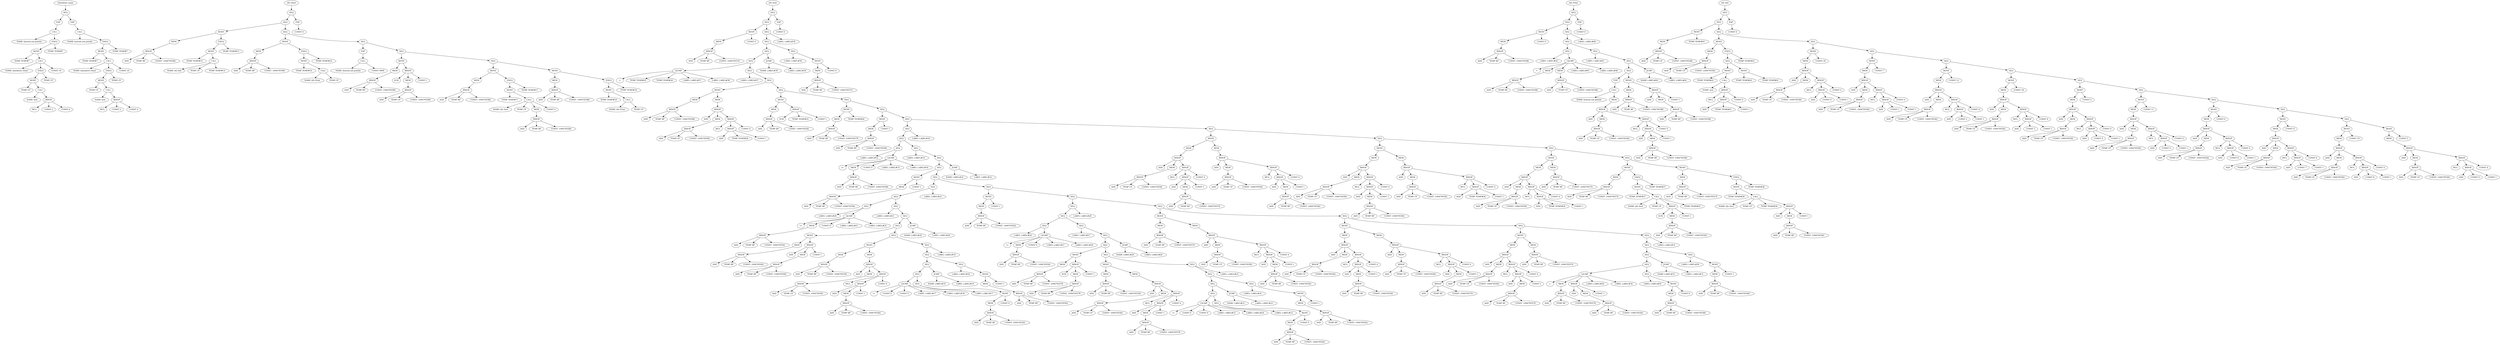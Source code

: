 digraph IRTree {
fragment1_0 -> fragment1_1
fragment1_1 -> fragment1_2
fragment1_2 -> fragment1_3
fragment1_3 -> fragment1_4
fragment1_3 -> fragment1_5
fragment1_5 -> fragment1_6
fragment1_6 -> fragment1_7
fragment1_6 -> fragment1_8
fragment1_8 -> fragment1_9
fragment1_8 -> fragment1_10
fragment1_10 -> fragment1_11
fragment1_11 -> fragment1_12
fragment1_11 -> fragment1_13
fragment1_13 -> fragment1_14
fragment1_13 -> fragment1_15
fragment1_15 -> fragment1_16
fragment1_15 -> fragment1_17
fragment1_15 -> fragment1_18
fragment1_10 -> fragment1_19
fragment1_8 -> fragment1_20
fragment1_5 -> fragment1_21
fragment1_1 -> fragment1_22
fragment1_22 -> fragment1_23
fragment1_23 -> fragment1_24
fragment1_23 -> fragment1_25
fragment1_25 -> fragment1_26
fragment1_26 -> fragment1_27
fragment1_26 -> fragment1_28
fragment1_28 -> fragment1_29
fragment1_28 -> fragment1_30
fragment1_30 -> fragment1_31
fragment1_31 -> fragment1_32
fragment1_31 -> fragment1_33
fragment1_33 -> fragment1_34
fragment1_33 -> fragment1_35
fragment1_35 -> fragment1_36
fragment1_35 -> fragment1_37
fragment1_35 -> fragment1_38
fragment1_30 -> fragment1_39
fragment1_28 -> fragment1_40
fragment1_25 -> fragment1_41
fragment1_0[ label = "QuickSort::main" ]
fragment1_1[ label = "SEQ" ]
fragment1_2[ label = "EXP" ]
fragment1_3[ label = "CALL" ]
fragment1_4[ label = "NAME System.out.println" ]
fragment1_5[ label = "ESEQ" ]
fragment1_6[ label = "MOVE" ]
fragment1_7[ label = "TEMP TEMP#7" ]
fragment1_8[ label = "CALL" ]
fragment1_9[ label = "NAME QuickSort::Start" ]
fragment1_10[ label = "ESEQ" ]
fragment1_11[ label = "MOVE" ]
fragment1_12[ label = "TEMP CP" ]
fragment1_13[ label = "CALL" ]
fragment1_14[ label = "NAME new" ]
fragment1_15[ label = "BINOP" ]
fragment1_16[ label = "MUL" ]
fragment1_17[ label = "CONST 2" ]
fragment1_18[ label = "CONST 4" ]
fragment1_19[ label = "TEMP CP" ]
fragment1_20[ label = "CONST 10" ]
fragment1_21[ label = "TEMP TEMP#7" ]
fragment1_22[ label = "EXP" ]
fragment1_23[ label = "CALL" ]
fragment1_24[ label = "NAME System.out.println" ]
fragment1_25[ label = "ESEQ" ]
fragment1_26[ label = "MOVE" ]
fragment1_27[ label = "TEMP TEMP#7" ]
fragment1_28[ label = "CALL" ]
fragment1_29[ label = "NAME QuickSort::Start" ]
fragment1_30[ label = "ESEQ" ]
fragment1_31[ label = "MOVE" ]
fragment1_32[ label = "TEMP CP" ]
fragment1_33[ label = "CALL" ]
fragment1_34[ label = "NAME new" ]
fragment1_35[ label = "BINOP" ]
fragment1_36[ label = "MUL" ]
fragment1_37[ label = "CONST 2" ]
fragment1_38[ label = "CONST 4" ]
fragment1_39[ label = "TEMP CP" ]
fragment1_40[ label = "CONST 10" ]
fragment1_41[ label = "TEMP TEMP#7" ]
fragment2_0 -> fragment2_1
fragment2_1 -> fragment2_2
fragment2_2 -> fragment2_3
fragment2_3 -> fragment2_4
fragment2_4 -> fragment2_5
fragment2_5 -> fragment2_6
fragment2_5 -> fragment2_7
fragment2_5 -> fragment2_8
fragment2_3 -> fragment2_9
fragment2_9 -> fragment2_10
fragment2_10 -> fragment2_11
fragment2_10 -> fragment2_12
fragment2_12 -> fragment2_13
fragment2_12 -> fragment2_14
fragment2_12 -> fragment2_15
fragment2_9 -> fragment2_16
fragment2_2 -> fragment2_17
fragment2_17 -> fragment2_18
fragment2_18 -> fragment2_19
fragment2_19 -> fragment2_20
fragment2_20 -> fragment2_21
fragment2_20 -> fragment2_22
fragment2_20 -> fragment2_23
fragment2_18 -> fragment2_24
fragment2_24 -> fragment2_25
fragment2_25 -> fragment2_26
fragment2_25 -> fragment2_27
fragment2_27 -> fragment2_28
fragment2_27 -> fragment2_29
fragment2_24 -> fragment2_30
fragment2_17 -> fragment2_31
fragment2_31 -> fragment2_32
fragment2_32 -> fragment2_33
fragment2_33 -> fragment2_34
fragment2_33 -> fragment2_35
fragment2_31 -> fragment2_36
fragment2_36 -> fragment2_37
fragment2_37 -> fragment2_38
fragment2_38 -> fragment2_39
fragment2_39 -> fragment2_40
fragment2_39 -> fragment2_41
fragment2_39 -> fragment2_42
fragment2_37 -> fragment2_43
fragment2_43 -> fragment2_44
fragment2_43 -> fragment2_45
fragment2_45 -> fragment2_46
fragment2_46 -> fragment2_47
fragment2_46 -> fragment2_48
fragment2_46 -> fragment2_49
fragment2_43 -> fragment2_50
fragment2_36 -> fragment2_51
fragment2_51 -> fragment2_52
fragment2_52 -> fragment2_53
fragment2_53 -> fragment2_54
fragment2_54 -> fragment2_55
fragment2_54 -> fragment2_56
fragment2_54 -> fragment2_57
fragment2_52 -> fragment2_58
fragment2_58 -> fragment2_59
fragment2_59 -> fragment2_60
fragment2_59 -> fragment2_61
fragment2_61 -> fragment2_62
fragment2_61 -> fragment2_63
fragment2_61 -> fragment2_64
fragment2_64 -> fragment2_65
fragment2_65 -> fragment2_66
fragment2_65 -> fragment2_67
fragment2_65 -> fragment2_68
fragment2_61 -> fragment2_69
fragment2_58 -> fragment2_70
fragment2_51 -> fragment2_71
fragment2_71 -> fragment2_72
fragment2_72 -> fragment2_73
fragment2_73 -> fragment2_74
fragment2_73 -> fragment2_75
fragment2_73 -> fragment2_76
fragment2_71 -> fragment2_77
fragment2_77 -> fragment2_78
fragment2_78 -> fragment2_79
fragment2_78 -> fragment2_80
fragment2_80 -> fragment2_81
fragment2_80 -> fragment2_82
fragment2_77 -> fragment2_83
fragment2_1 -> fragment2_84
fragment2_84 -> fragment2_85
fragment2_0[ label = "QS::Start" ]
fragment2_1[ label = "SEQ" ]
fragment2_2[ label = "SEQ" ]
fragment2_3[ label = "MOVE" ]
fragment2_4[ label = "MEM" ]
fragment2_5[ label = "BINOP" ]
fragment2_6[ label = "ADD" ]
fragment2_7[ label = "TEMP BP" ]
fragment2_8[ label = "CONST -1094795586" ]
fragment2_9[ label = "ESEQ" ]
fragment2_10[ label = "MOVE" ]
fragment2_11[ label = "TEMP TEMP#15" ]
fragment2_12[ label = "CALL" ]
fragment2_13[ label = "NAME QS::Init" ]
fragment2_14[ label = "TEMP CP" ]
fragment2_15[ label = "TEMP TEMP#14" ]
fragment2_16[ label = "TEMP TEMP#15" ]
fragment2_17[ label = "SEQ" ]
fragment2_18[ label = "MOVE" ]
fragment2_19[ label = "MEM" ]
fragment2_20[ label = "BINOP" ]
fragment2_21[ label = "ADD" ]
fragment2_22[ label = "TEMP BP" ]
fragment2_23[ label = "CONST -1094795586" ]
fragment2_24[ label = "ESEQ" ]
fragment2_25[ label = "MOVE" ]
fragment2_26[ label = "TEMP TEMP#16" ]
fragment2_27[ label = "CALL" ]
fragment2_28[ label = "NAME QS::Print" ]
fragment2_29[ label = "TEMP CP" ]
fragment2_30[ label = "TEMP TEMP#16" ]
fragment2_31[ label = "SEQ" ]
fragment2_32[ label = "EXP" ]
fragment2_33[ label = "CALL" ]
fragment2_34[ label = "NAME System.out.println" ]
fragment2_35[ label = "CONST 9999" ]
fragment2_36[ label = "SEQ" ]
fragment2_37[ label = "MOVE" ]
fragment2_38[ label = "MEM" ]
fragment2_39[ label = "BINOP" ]
fragment2_40[ label = "ADD" ]
fragment2_41[ label = "TEMP BP" ]
fragment2_42[ label = "CONST -1094795586" ]
fragment2_43[ label = "BINOP" ]
fragment2_44[ label = "SUB" ]
fragment2_45[ label = "MEM" ]
fragment2_46[ label = "BINOP" ]
fragment2_47[ label = "ADD" ]
fragment2_48[ label = "TEMP CP" ]
fragment2_49[ label = "CONST -1094795586" ]
fragment2_50[ label = "CONST 1" ]
fragment2_51[ label = "SEQ" ]
fragment2_52[ label = "MOVE" ]
fragment2_53[ label = "MEM" ]
fragment2_54[ label = "BINOP" ]
fragment2_55[ label = "ADD" ]
fragment2_56[ label = "TEMP BP" ]
fragment2_57[ label = "CONST -1094795586" ]
fragment2_58[ label = "ESEQ" ]
fragment2_59[ label = "MOVE" ]
fragment2_60[ label = "TEMP TEMP#17" ]
fragment2_61[ label = "CALL" ]
fragment2_62[ label = "NAME QS::Sort" ]
fragment2_63[ label = "TEMP CP" ]
fragment2_64[ label = "MEM" ]
fragment2_65[ label = "BINOP" ]
fragment2_66[ label = "ADD" ]
fragment2_67[ label = "TEMP BP" ]
fragment2_68[ label = "CONST -1094795586" ]
fragment2_69[ label = "CONST 0" ]
fragment2_70[ label = "TEMP TEMP#17" ]
fragment2_71[ label = "MOVE" ]
fragment2_72[ label = "MEM" ]
fragment2_73[ label = "BINOP" ]
fragment2_74[ label = "ADD" ]
fragment2_75[ label = "TEMP BP" ]
fragment2_76[ label = "CONST -1094795586" ]
fragment2_77[ label = "ESEQ" ]
fragment2_78[ label = "MOVE" ]
fragment2_79[ label = "TEMP TEMP#18" ]
fragment2_80[ label = "CALL" ]
fragment2_81[ label = "NAME QS::Print" ]
fragment2_82[ label = "TEMP CP" ]
fragment2_83[ label = "TEMP TEMP#18" ]
fragment2_84[ label = "EXP" ]
fragment2_85[ label = "CONST 0" ]
fragment3_0 -> fragment3_1
fragment3_1 -> fragment3_2
fragment3_2 -> fragment3_3
fragment3_3 -> fragment3_4
fragment3_4 -> fragment3_5
fragment3_5 -> fragment3_6
fragment3_5 -> fragment3_7
fragment3_5 -> fragment3_8
fragment3_3 -> fragment3_9
fragment3_2 -> fragment3_10
fragment3_10 -> fragment3_11
fragment3_11 -> fragment3_12
fragment3_12 -> fragment3_13
fragment3_13 -> fragment3_14
fragment3_14 -> fragment3_15
fragment3_14 -> fragment3_16
fragment3_14 -> fragment3_17
fragment3_14 -> fragment3_18
fragment3_14 -> fragment3_19
fragment3_13 -> fragment3_20
fragment3_20 -> fragment3_21
fragment3_20 -> fragment3_22
fragment3_22 -> fragment3_23
fragment3_23 -> fragment3_24
fragment3_24 -> fragment3_25
fragment3_25 -> fragment3_26
fragment3_25 -> fragment3_27
fragment3_25 -> fragment3_28
fragment3_23 -> fragment3_29
fragment3_29 -> fragment3_30
fragment3_30 -> fragment3_31
fragment3_30 -> fragment3_32
fragment3_32 -> fragment3_33
fragment3_33 -> fragment3_34
fragment3_33 -> fragment3_35
fragment3_33 -> fragment3_36
fragment3_30 -> fragment3_37
fragment3_37 -> fragment3_38
fragment3_37 -> fragment3_39
fragment3_39 -> fragment3_40
fragment3_39 -> fragment3_41
fragment3_39 -> fragment3_42
fragment3_37 -> fragment3_43
fragment3_22 -> fragment3_44
fragment3_44 -> fragment3_45
fragment3_45 -> fragment3_46
fragment3_46 -> fragment3_47
fragment3_47 -> fragment3_48
fragment3_47 -> fragment3_49
fragment3_47 -> fragment3_50
fragment3_45 -> fragment3_51
fragment3_51 -> fragment3_52
fragment3_51 -> fragment3_53
fragment3_51 -> fragment3_54
fragment3_44 -> fragment3_55
fragment3_55 -> fragment3_56
fragment3_56 -> fragment3_57
fragment3_57 -> fragment3_58
fragment3_58 -> fragment3_59
fragment3_58 -> fragment3_60
fragment3_58 -> fragment3_61
fragment3_56 -> fragment3_62
fragment3_55 -> fragment3_63
fragment3_63 -> fragment3_64
fragment3_64 -> fragment3_65
fragment3_65 -> fragment3_66
fragment3_66 -> fragment3_67
fragment3_66 -> fragment3_68
fragment3_66 -> fragment3_69
fragment3_64 -> fragment3_70
fragment3_63 -> fragment3_71
fragment3_71 -> fragment3_72
fragment3_72 -> fragment3_73
fragment3_73 -> fragment3_74
fragment3_74 -> fragment3_75
fragment3_74 -> fragment3_76
fragment3_76 -> fragment3_77
fragment3_76 -> fragment3_78
fragment3_78 -> fragment3_79
fragment3_79 -> fragment3_80
fragment3_79 -> fragment3_81
fragment3_79 -> fragment3_82
fragment3_76 -> fragment3_83
fragment3_76 -> fragment3_84
fragment3_76 -> fragment3_85
fragment3_73 -> fragment3_86
fragment3_86 -> fragment3_87
fragment3_86 -> fragment3_88
fragment3_88 -> fragment3_89
fragment3_89 -> fragment3_90
fragment3_90 -> fragment3_91
fragment3_91 -> fragment3_92
fragment3_92 -> fragment3_93
fragment3_92 -> fragment3_94
fragment3_92 -> fragment3_95
fragment3_90 -> fragment3_96
fragment3_89 -> fragment3_97
fragment3_97 -> fragment3_98
fragment3_98 -> fragment3_99
fragment3_99 -> fragment3_100
fragment3_100 -> fragment3_101
fragment3_100 -> fragment3_102
fragment3_102 -> fragment3_103
fragment3_102 -> fragment3_104
fragment3_104 -> fragment3_105
fragment3_105 -> fragment3_106
fragment3_105 -> fragment3_107
fragment3_105 -> fragment3_108
fragment3_102 -> fragment3_109
fragment3_102 -> fragment3_110
fragment3_102 -> fragment3_111
fragment3_99 -> fragment3_112
fragment3_112 -> fragment3_113
fragment3_112 -> fragment3_114
fragment3_114 -> fragment3_115
fragment3_115 -> fragment3_116
fragment3_116 -> fragment3_117
fragment3_117 -> fragment3_118
fragment3_118 -> fragment3_119
fragment3_118 -> fragment3_120
fragment3_118 -> fragment3_121
fragment3_116 -> fragment3_122
fragment3_122 -> fragment3_123
fragment3_122 -> fragment3_124
fragment3_124 -> fragment3_125
fragment3_125 -> fragment3_126
fragment3_125 -> fragment3_127
fragment3_125 -> fragment3_128
fragment3_122 -> fragment3_129
fragment3_115 -> fragment3_130
fragment3_130 -> fragment3_131
fragment3_131 -> fragment3_132
fragment3_132 -> fragment3_133
fragment3_133 -> fragment3_134
fragment3_133 -> fragment3_135
fragment3_133 -> fragment3_136
fragment3_131 -> fragment3_137
fragment3_137 -> fragment3_138
fragment3_138 -> fragment3_139
fragment3_138 -> fragment3_140
fragment3_140 -> fragment3_141
fragment3_141 -> fragment3_142
fragment3_141 -> fragment3_143
fragment3_141 -> fragment3_144
fragment3_138 -> fragment3_145
fragment3_145 -> fragment3_146
fragment3_145 -> fragment3_147
fragment3_147 -> fragment3_148
fragment3_147 -> fragment3_149
fragment3_149 -> fragment3_150
fragment3_150 -> fragment3_151
fragment3_150 -> fragment3_152
fragment3_150 -> fragment3_153
fragment3_147 -> fragment3_154
fragment3_145 -> fragment3_155
fragment3_130 -> fragment3_156
fragment3_156 -> fragment3_157
fragment3_157 -> fragment3_158
fragment3_158 -> fragment3_159
fragment3_159 -> fragment3_160
fragment3_160 -> fragment3_161
fragment3_160 -> fragment3_162
fragment3_160 -> fragment3_163
fragment3_160 -> fragment3_164
fragment3_160 -> fragment3_165
fragment3_159 -> fragment3_166
fragment3_166 -> fragment3_167
fragment3_166 -> fragment3_168
fragment3_168 -> fragment3_169
fragment3_169 -> fragment3_170
fragment3_170 -> fragment3_171
fragment3_170 -> fragment3_172
fragment3_170 -> fragment3_173
fragment3_168 -> fragment3_174
fragment3_158 -> fragment3_175
fragment3_175 -> fragment3_176
fragment3_175 -> fragment3_177
fragment3_157 -> fragment3_178
fragment3_178 -> fragment3_179
fragment3_178 -> fragment3_180
fragment3_180 -> fragment3_181
fragment3_181 -> fragment3_182
fragment3_182 -> fragment3_183
fragment3_182 -> fragment3_184
fragment3_182 -> fragment3_185
fragment3_180 -> fragment3_186
fragment3_156 -> fragment3_187
fragment3_114 -> fragment3_188
fragment3_188 -> fragment3_189
fragment3_188 -> fragment3_190
fragment3_98 -> fragment3_191
fragment3_97 -> fragment3_192
fragment3_192 -> fragment3_193
fragment3_193 -> fragment3_194
fragment3_194 -> fragment3_195
fragment3_195 -> fragment3_196
fragment3_195 -> fragment3_197
fragment3_195 -> fragment3_198
fragment3_193 -> fragment3_199
fragment3_192 -> fragment3_200
fragment3_200 -> fragment3_201
fragment3_201 -> fragment3_202
fragment3_202 -> fragment3_203
fragment3_203 -> fragment3_204
fragment3_203 -> fragment3_205
fragment3_205 -> fragment3_206
fragment3_205 -> fragment3_207
fragment3_207 -> fragment3_208
fragment3_208 -> fragment3_209
fragment3_208 -> fragment3_210
fragment3_208 -> fragment3_211
fragment3_205 -> fragment3_212
fragment3_205 -> fragment3_213
fragment3_205 -> fragment3_214
fragment3_202 -> fragment3_215
fragment3_215 -> fragment3_216
fragment3_215 -> fragment3_217
fragment3_217 -> fragment3_218
fragment3_218 -> fragment3_219
fragment3_219 -> fragment3_220
fragment3_220 -> fragment3_221
fragment3_221 -> fragment3_222
fragment3_221 -> fragment3_223
fragment3_221 -> fragment3_224
fragment3_219 -> fragment3_225
fragment3_225 -> fragment3_226
fragment3_225 -> fragment3_227
fragment3_227 -> fragment3_228
fragment3_228 -> fragment3_229
fragment3_228 -> fragment3_230
fragment3_228 -> fragment3_231
fragment3_225 -> fragment3_232
fragment3_218 -> fragment3_233
fragment3_233 -> fragment3_234
fragment3_234 -> fragment3_235
fragment3_235 -> fragment3_236
fragment3_236 -> fragment3_237
fragment3_236 -> fragment3_238
fragment3_236 -> fragment3_239
fragment3_234 -> fragment3_240
fragment3_240 -> fragment3_241
fragment3_241 -> fragment3_242
fragment3_241 -> fragment3_243
fragment3_243 -> fragment3_244
fragment3_244 -> fragment3_245
fragment3_244 -> fragment3_246
fragment3_244 -> fragment3_247
fragment3_241 -> fragment3_248
fragment3_248 -> fragment3_249
fragment3_248 -> fragment3_250
fragment3_250 -> fragment3_251
fragment3_250 -> fragment3_252
fragment3_252 -> fragment3_253
fragment3_253 -> fragment3_254
fragment3_253 -> fragment3_255
fragment3_253 -> fragment3_256
fragment3_250 -> fragment3_257
fragment3_248 -> fragment3_258
fragment3_233 -> fragment3_259
fragment3_259 -> fragment3_260
fragment3_260 -> fragment3_261
fragment3_261 -> fragment3_262
fragment3_262 -> fragment3_263
fragment3_263 -> fragment3_264
fragment3_263 -> fragment3_265
fragment3_263 -> fragment3_266
fragment3_263 -> fragment3_267
fragment3_263 -> fragment3_268
fragment3_262 -> fragment3_269
fragment3_269 -> fragment3_270
fragment3_269 -> fragment3_271
fragment3_271 -> fragment3_272
fragment3_272 -> fragment3_273
fragment3_273 -> fragment3_274
fragment3_273 -> fragment3_275
fragment3_273 -> fragment3_276
fragment3_271 -> fragment3_277
fragment3_261 -> fragment3_278
fragment3_278 -> fragment3_279
fragment3_278 -> fragment3_280
fragment3_260 -> fragment3_281
fragment3_281 -> fragment3_282
fragment3_281 -> fragment3_283
fragment3_283 -> fragment3_284
fragment3_284 -> fragment3_285
fragment3_285 -> fragment3_286
fragment3_285 -> fragment3_287
fragment3_285 -> fragment3_288
fragment3_283 -> fragment3_289
fragment3_259 -> fragment3_290
fragment3_217 -> fragment3_291
fragment3_291 -> fragment3_292
fragment3_291 -> fragment3_293
fragment3_201 -> fragment3_294
fragment3_200 -> fragment3_295
fragment3_295 -> fragment3_296
fragment3_296 -> fragment3_297
fragment3_297 -> fragment3_298
fragment3_298 -> fragment3_299
fragment3_298 -> fragment3_300
fragment3_298 -> fragment3_301
fragment3_296 -> fragment3_302
fragment3_302 -> fragment3_303
fragment3_303 -> fragment3_304
fragment3_303 -> fragment3_305
fragment3_305 -> fragment3_306
fragment3_306 -> fragment3_307
fragment3_306 -> fragment3_308
fragment3_306 -> fragment3_309
fragment3_303 -> fragment3_310
fragment3_310 -> fragment3_311
fragment3_310 -> fragment3_312
fragment3_312 -> fragment3_313
fragment3_312 -> fragment3_314
fragment3_314 -> fragment3_315
fragment3_315 -> fragment3_316
fragment3_315 -> fragment3_317
fragment3_315 -> fragment3_318
fragment3_312 -> fragment3_319
fragment3_310 -> fragment3_320
fragment3_295 -> fragment3_321
fragment3_321 -> fragment3_322
fragment3_322 -> fragment3_323
fragment3_323 -> fragment3_324
fragment3_324 -> fragment3_325
fragment3_324 -> fragment3_326
fragment3_326 -> fragment3_327
fragment3_327 -> fragment3_328
fragment3_327 -> fragment3_329
fragment3_327 -> fragment3_330
fragment3_324 -> fragment3_331
fragment3_331 -> fragment3_332
fragment3_331 -> fragment3_333
fragment3_333 -> fragment3_334
fragment3_333 -> fragment3_335
fragment3_335 -> fragment3_336
fragment3_336 -> fragment3_337
fragment3_336 -> fragment3_338
fragment3_336 -> fragment3_339
fragment3_333 -> fragment3_340
fragment3_331 -> fragment3_341
fragment3_322 -> fragment3_342
fragment3_342 -> fragment3_343
fragment3_343 -> fragment3_344
fragment3_343 -> fragment3_345
fragment3_345 -> fragment3_346
fragment3_346 -> fragment3_347
fragment3_346 -> fragment3_348
fragment3_346 -> fragment3_349
fragment3_343 -> fragment3_350
fragment3_350 -> fragment3_351
fragment3_350 -> fragment3_352
fragment3_352 -> fragment3_353
fragment3_352 -> fragment3_354
fragment3_354 -> fragment3_355
fragment3_355 -> fragment3_356
fragment3_355 -> fragment3_357
fragment3_355 -> fragment3_358
fragment3_352 -> fragment3_359
fragment3_350 -> fragment3_360
fragment3_321 -> fragment3_361
fragment3_361 -> fragment3_362
fragment3_362 -> fragment3_363
fragment3_363 -> fragment3_364
fragment3_364 -> fragment3_365
fragment3_364 -> fragment3_366
fragment3_366 -> fragment3_367
fragment3_367 -> fragment3_368
fragment3_367 -> fragment3_369
fragment3_367 -> fragment3_370
fragment3_364 -> fragment3_371
fragment3_371 -> fragment3_372
fragment3_371 -> fragment3_373
fragment3_373 -> fragment3_374
fragment3_373 -> fragment3_375
fragment3_375 -> fragment3_376
fragment3_376 -> fragment3_377
fragment3_376 -> fragment3_378
fragment3_376 -> fragment3_379
fragment3_373 -> fragment3_380
fragment3_371 -> fragment3_381
fragment3_362 -> fragment3_382
fragment3_382 -> fragment3_383
fragment3_383 -> fragment3_384
fragment3_383 -> fragment3_385
fragment3_383 -> fragment3_386
fragment3_361 -> fragment3_387
fragment3_387 -> fragment3_388
fragment3_388 -> fragment3_389
fragment3_389 -> fragment3_390
fragment3_390 -> fragment3_391
fragment3_391 -> fragment3_392
fragment3_391 -> fragment3_393
fragment3_393 -> fragment3_394
fragment3_394 -> fragment3_395
fragment3_394 -> fragment3_396
fragment3_394 -> fragment3_397
fragment3_391 -> fragment3_398
fragment3_398 -> fragment3_399
fragment3_398 -> fragment3_400
fragment3_400 -> fragment3_401
fragment3_401 -> fragment3_402
fragment3_401 -> fragment3_403
fragment3_401 -> fragment3_404
fragment3_398 -> fragment3_405
fragment3_391 -> fragment3_406
fragment3_391 -> fragment3_407
fragment3_390 -> fragment3_408
fragment3_408 -> fragment3_409
fragment3_408 -> fragment3_410
fragment3_410 -> fragment3_411
fragment3_411 -> fragment3_412
fragment3_412 -> fragment3_413
fragment3_412 -> fragment3_414
fragment3_412 -> fragment3_415
fragment3_410 -> fragment3_416
fragment3_389 -> fragment3_417
fragment3_417 -> fragment3_418
fragment3_417 -> fragment3_419
fragment3_388 -> fragment3_420
fragment3_420 -> fragment3_421
fragment3_420 -> fragment3_422
fragment3_422 -> fragment3_423
fragment3_423 -> fragment3_424
fragment3_424 -> fragment3_425
fragment3_424 -> fragment3_426
fragment3_424 -> fragment3_427
fragment3_422 -> fragment3_428
fragment3_387 -> fragment3_429
fragment3_88 -> fragment3_430
fragment3_430 -> fragment3_431
fragment3_430 -> fragment3_432
fragment3_72 -> fragment3_433
fragment3_71 -> fragment3_434
fragment3_434 -> fragment3_435
fragment3_435 -> fragment3_436
fragment3_436 -> fragment3_437
fragment3_437 -> fragment3_438
fragment3_437 -> fragment3_439
fragment3_439 -> fragment3_440
fragment3_440 -> fragment3_441
fragment3_440 -> fragment3_442
fragment3_440 -> fragment3_443
fragment3_437 -> fragment3_444
fragment3_444 -> fragment3_445
fragment3_444 -> fragment3_446
fragment3_446 -> fragment3_447
fragment3_446 -> fragment3_448
fragment3_448 -> fragment3_449
fragment3_449 -> fragment3_450
fragment3_449 -> fragment3_451
fragment3_449 -> fragment3_452
fragment3_446 -> fragment3_453
fragment3_444 -> fragment3_454
fragment3_435 -> fragment3_455
fragment3_455 -> fragment3_456
fragment3_456 -> fragment3_457
fragment3_456 -> fragment3_458
fragment3_458 -> fragment3_459
fragment3_459 -> fragment3_460
fragment3_459 -> fragment3_461
fragment3_459 -> fragment3_462
fragment3_456 -> fragment3_463
fragment3_463 -> fragment3_464
fragment3_463 -> fragment3_465
fragment3_465 -> fragment3_466
fragment3_465 -> fragment3_467
fragment3_467 -> fragment3_468
fragment3_468 -> fragment3_469
fragment3_468 -> fragment3_470
fragment3_468 -> fragment3_471
fragment3_465 -> fragment3_472
fragment3_463 -> fragment3_473
fragment3_434 -> fragment3_474
fragment3_474 -> fragment3_475
fragment3_475 -> fragment3_476
fragment3_476 -> fragment3_477
fragment3_477 -> fragment3_478
fragment3_477 -> fragment3_479
fragment3_479 -> fragment3_480
fragment3_480 -> fragment3_481
fragment3_480 -> fragment3_482
fragment3_480 -> fragment3_483
fragment3_477 -> fragment3_484
fragment3_484 -> fragment3_485
fragment3_484 -> fragment3_486
fragment3_486 -> fragment3_487
fragment3_486 -> fragment3_488
fragment3_488 -> fragment3_489
fragment3_489 -> fragment3_490
fragment3_489 -> fragment3_491
fragment3_489 -> fragment3_492
fragment3_486 -> fragment3_493
fragment3_484 -> fragment3_494
fragment3_475 -> fragment3_495
fragment3_495 -> fragment3_496
fragment3_496 -> fragment3_497
fragment3_496 -> fragment3_498
fragment3_498 -> fragment3_499
fragment3_499 -> fragment3_500
fragment3_499 -> fragment3_501
fragment3_499 -> fragment3_502
fragment3_496 -> fragment3_503
fragment3_503 -> fragment3_504
fragment3_503 -> fragment3_505
fragment3_505 -> fragment3_506
fragment3_505 -> fragment3_507
fragment3_505 -> fragment3_508
fragment3_503 -> fragment3_509
fragment3_474 -> fragment3_510
fragment3_510 -> fragment3_511
fragment3_511 -> fragment3_512
fragment3_512 -> fragment3_513
fragment3_513 -> fragment3_514
fragment3_513 -> fragment3_515
fragment3_515 -> fragment3_516
fragment3_516 -> fragment3_517
fragment3_516 -> fragment3_518
fragment3_516 -> fragment3_519
fragment3_513 -> fragment3_520
fragment3_520 -> fragment3_521
fragment3_520 -> fragment3_522
fragment3_522 -> fragment3_523
fragment3_522 -> fragment3_524
fragment3_522 -> fragment3_525
fragment3_520 -> fragment3_526
fragment3_511 -> fragment3_527
fragment3_527 -> fragment3_528
fragment3_528 -> fragment3_529
fragment3_528 -> fragment3_530
fragment3_528 -> fragment3_531
fragment3_510 -> fragment3_532
fragment3_532 -> fragment3_533
fragment3_533 -> fragment3_534
fragment3_534 -> fragment3_535
fragment3_535 -> fragment3_536
fragment3_535 -> fragment3_537
fragment3_535 -> fragment3_538
fragment3_533 -> fragment3_539
fragment3_539 -> fragment3_540
fragment3_540 -> fragment3_541
fragment3_540 -> fragment3_542
fragment3_542 -> fragment3_543
fragment3_542 -> fragment3_544
fragment3_542 -> fragment3_545
fragment3_545 -> fragment3_546
fragment3_545 -> fragment3_547
fragment3_547 -> fragment3_548
fragment3_548 -> fragment3_549
fragment3_548 -> fragment3_550
fragment3_548 -> fragment3_551
fragment3_545 -> fragment3_552
fragment3_542 -> fragment3_553
fragment3_539 -> fragment3_554
fragment3_532 -> fragment3_555
fragment3_555 -> fragment3_556
fragment3_556 -> fragment3_557
fragment3_557 -> fragment3_558
fragment3_557 -> fragment3_559
fragment3_557 -> fragment3_560
fragment3_555 -> fragment3_561
fragment3_561 -> fragment3_562
fragment3_562 -> fragment3_563
fragment3_562 -> fragment3_564
fragment3_564 -> fragment3_565
fragment3_564 -> fragment3_566
fragment3_564 -> fragment3_567
fragment3_564 -> fragment3_568
fragment3_568 -> fragment3_569
fragment3_568 -> fragment3_570
fragment3_570 -> fragment3_571
fragment3_571 -> fragment3_572
fragment3_571 -> fragment3_573
fragment3_571 -> fragment3_574
fragment3_568 -> fragment3_575
fragment3_561 -> fragment3_576
fragment3_12 -> fragment3_577
fragment3_577 -> fragment3_578
fragment3_577 -> fragment3_579
fragment3_11 -> fragment3_580
fragment3_580 -> fragment3_581
fragment3_580 -> fragment3_582
fragment3_582 -> fragment3_583
fragment3_583 -> fragment3_584
fragment3_584 -> fragment3_585
fragment3_584 -> fragment3_586
fragment3_584 -> fragment3_587
fragment3_582 -> fragment3_588
fragment3_10 -> fragment3_589
fragment3_1 -> fragment3_590
fragment3_590 -> fragment3_591
fragment3_0[ label = "QS::Sort" ]
fragment3_1[ label = "SEQ" ]
fragment3_2[ label = "SEQ" ]
fragment3_3[ label = "MOVE" ]
fragment3_4[ label = "MEM" ]
fragment3_5[ label = "BINOP" ]
fragment3_6[ label = "ADD" ]
fragment3_7[ label = "TEMP BP" ]
fragment3_8[ label = "CONST -1094795570" ]
fragment3_9[ label = "CONST 0" ]
fragment3_10[ label = "SEQ" ]
fragment3_11[ label = "SEQ" ]
fragment3_12[ label = "SEQ" ]
fragment3_13[ label = "SEQ" ]
fragment3_14[ label = "CJUMP" ]
fragment3_15[ label = "<" ]
fragment3_16[ label = "TEMP TEMP#25" ]
fragment3_17[ label = "TEMP TEMP#26" ]
fragment3_18[ label = "LABEL LABEL#37" ]
fragment3_19[ label = "LABEL LABEL#38" ]
fragment3_20[ label = "SEQ" ]
fragment3_21[ label = "LABEL LABEL#37" ]
fragment3_22[ label = "SEQ" ]
fragment3_23[ label = "MOVE" ]
fragment3_24[ label = "MEM" ]
fragment3_25[ label = "BINOP" ]
fragment3_26[ label = "ADD" ]
fragment3_27[ label = "TEMP BP" ]
fragment3_28[ label = "CONST -1094795586" ]
fragment3_29[ label = "MEM" ]
fragment3_30[ label = "BINOP" ]
fragment3_31[ label = "ADD" ]
fragment3_32[ label = "MEM" ]
fragment3_33[ label = "BINOP" ]
fragment3_34[ label = "ADD" ]
fragment3_35[ label = "TEMP CP" ]
fragment3_36[ label = "CONST -1094795582" ]
fragment3_37[ label = "BINOP" ]
fragment3_38[ label = "MUL" ]
fragment3_39[ label = "BINOP" ]
fragment3_40[ label = "ADD" ]
fragment3_41[ label = "TEMP TEMP#26" ]
fragment3_42[ label = "CONST 1" ]
fragment3_43[ label = "CONST 4" ]
fragment3_44[ label = "SEQ" ]
fragment3_45[ label = "MOVE" ]
fragment3_46[ label = "MEM" ]
fragment3_47[ label = "BINOP" ]
fragment3_48[ label = "ADD" ]
fragment3_49[ label = "TEMP BP" ]
fragment3_50[ label = "CONST -1094795582" ]
fragment3_51[ label = "BINOP" ]
fragment3_52[ label = "SUB" ]
fragment3_53[ label = "TEMP TEMP#25" ]
fragment3_54[ label = "CONST 1" ]
fragment3_55[ label = "SEQ" ]
fragment3_56[ label = "MOVE" ]
fragment3_57[ label = "MEM" ]
fragment3_58[ label = "BINOP" ]
fragment3_59[ label = "ADD" ]
fragment3_60[ label = "TEMP BP" ]
fragment3_61[ label = "CONST -1094795578" ]
fragment3_62[ label = "TEMP TEMP#26" ]
fragment3_63[ label = "SEQ" ]
fragment3_64[ label = "MOVE" ]
fragment3_65[ label = "MEM" ]
fragment3_66[ label = "BINOP" ]
fragment3_67[ label = "ADD" ]
fragment3_68[ label = "TEMP BP" ]
fragment3_69[ label = "CONST -1094795566" ]
fragment3_70[ label = "CONST 1" ]
fragment3_71[ label = "SEQ" ]
fragment3_72[ label = "SEQ" ]
fragment3_73[ label = "SEQ" ]
fragment3_74[ label = "SEQ" ]
fragment3_75[ label = "LABEL LABEL#32" ]
fragment3_76[ label = "CJUMP" ]
fragment3_77[ label = "!=" ]
fragment3_78[ label = "MEM" ]
fragment3_79[ label = "BINOP" ]
fragment3_80[ label = "ADD" ]
fragment3_81[ label = "TEMP BP" ]
fragment3_82[ label = "CONST -1094795566" ]
fragment3_83[ label = "CONST 0" ]
fragment3_84[ label = "LABEL LABEL#33" ]
fragment3_85[ label = "LABEL LABEL#34" ]
fragment3_86[ label = "SEQ" ]
fragment3_87[ label = "LABEL LABEL#33" ]
fragment3_88[ label = "SEQ" ]
fragment3_89[ label = "SEQ" ]
fragment3_90[ label = "MOVE" ]
fragment3_91[ label = "MEM" ]
fragment3_92[ label = "BINOP" ]
fragment3_93[ label = "ADD" ]
fragment3_94[ label = "TEMP BP" ]
fragment3_95[ label = "CONST -1094795562" ]
fragment3_96[ label = "CONST 1" ]
fragment3_97[ label = "SEQ" ]
fragment3_98[ label = "SEQ" ]
fragment3_99[ label = "SEQ" ]
fragment3_100[ label = "SEQ" ]
fragment3_101[ label = "LABEL LABEL#20" ]
fragment3_102[ label = "CJUMP" ]
fragment3_103[ label = "!=" ]
fragment3_104[ label = "MEM" ]
fragment3_105[ label = "BINOP" ]
fragment3_106[ label = "ADD" ]
fragment3_107[ label = "TEMP BP" ]
fragment3_108[ label = "CONST -1094795562" ]
fragment3_109[ label = "CONST 0" ]
fragment3_110[ label = "LABEL LABEL#21" ]
fragment3_111[ label = "LABEL LABEL#22" ]
fragment3_112[ label = "SEQ" ]
fragment3_113[ label = "LABEL LABEL#21" ]
fragment3_114[ label = "SEQ" ]
fragment3_115[ label = "SEQ" ]
fragment3_116[ label = "MOVE" ]
fragment3_117[ label = "MEM" ]
fragment3_118[ label = "BINOP" ]
fragment3_119[ label = "ADD" ]
fragment3_120[ label = "TEMP BP" ]
fragment3_121[ label = "CONST -1094795582" ]
fragment3_122[ label = "BINOP" ]
fragment3_123[ label = "ADD" ]
fragment3_124[ label = "MEM" ]
fragment3_125[ label = "BINOP" ]
fragment3_126[ label = "ADD" ]
fragment3_127[ label = "TEMP BP" ]
fragment3_128[ label = "CONST -1094795582" ]
fragment3_129[ label = "CONST 1" ]
fragment3_130[ label = "SEQ" ]
fragment3_131[ label = "MOVE" ]
fragment3_132[ label = "MEM" ]
fragment3_133[ label = "BINOP" ]
fragment3_134[ label = "ADD" ]
fragment3_135[ label = "TEMP BP" ]
fragment3_136[ label = "CONST -1094795558" ]
fragment3_137[ label = "MEM" ]
fragment3_138[ label = "BINOP" ]
fragment3_139[ label = "ADD" ]
fragment3_140[ label = "MEM" ]
fragment3_141[ label = "BINOP" ]
fragment3_142[ label = "ADD" ]
fragment3_143[ label = "TEMP CP" ]
fragment3_144[ label = "CONST -1094795582" ]
fragment3_145[ label = "BINOP" ]
fragment3_146[ label = "MUL" ]
fragment3_147[ label = "BINOP" ]
fragment3_148[ label = "ADD" ]
fragment3_149[ label = "MEM" ]
fragment3_150[ label = "BINOP" ]
fragment3_151[ label = "ADD" ]
fragment3_152[ label = "TEMP BP" ]
fragment3_153[ label = "CONST -1094795582" ]
fragment3_154[ label = "CONST 1" ]
fragment3_155[ label = "CONST 4" ]
fragment3_156[ label = "SEQ" ]
fragment3_157[ label = "SEQ" ]
fragment3_158[ label = "SEQ" ]
fragment3_159[ label = "SEQ" ]
fragment3_160[ label = "CJUMP" ]
fragment3_161[ label = "!=" ]
fragment3_162[ label = "CONST 0" ]
fragment3_163[ label = "CONST 0" ]
fragment3_164[ label = "LABEL LABEL#17" ]
fragment3_165[ label = "LABEL LABEL#18" ]
fragment3_166[ label = "SEQ" ]
fragment3_167[ label = "LABEL LABEL#17" ]
fragment3_168[ label = "MOVE" ]
fragment3_169[ label = "MEM" ]
fragment3_170[ label = "BINOP" ]
fragment3_171[ label = "ADD" ]
fragment3_172[ label = "TEMP BP" ]
fragment3_173[ label = "CONST -1094795562" ]
fragment3_174[ label = "CONST 0" ]
fragment3_175[ label = "JUMP" ]
fragment3_176[ label = "NAME LABEL#19" ]
fragment3_177[ label = "LABEL LABEL#19" ]
fragment3_178[ label = "SEQ" ]
fragment3_179[ label = "LABEL LABEL#18" ]
fragment3_180[ label = "MOVE" ]
fragment3_181[ label = "MEM" ]
fragment3_182[ label = "BINOP" ]
fragment3_183[ label = "ADD" ]
fragment3_184[ label = "TEMP BP" ]
fragment3_185[ label = "CONST -1094795562" ]
fragment3_186[ label = "CONST 1" ]
fragment3_187[ label = "LABEL LABEL#19" ]
fragment3_188[ label = "JUMP" ]
fragment3_189[ label = "NAME LABEL#20" ]
fragment3_190[ label = "LABEL LABEL#20" ]
fragment3_191[ label = "LABEL LABEL#22" ]
fragment3_192[ label = "SEQ" ]
fragment3_193[ label = "MOVE" ]
fragment3_194[ label = "MEM" ]
fragment3_195[ label = "BINOP" ]
fragment3_196[ label = "ADD" ]
fragment3_197[ label = "TEMP BP" ]
fragment3_198[ label = "CONST -1094795562" ]
fragment3_199[ label = "CONST 1" ]
fragment3_200[ label = "SEQ" ]
fragment3_201[ label = "SEQ" ]
fragment3_202[ label = "SEQ" ]
fragment3_203[ label = "SEQ" ]
fragment3_204[ label = "LABEL LABEL#26" ]
fragment3_205[ label = "CJUMP" ]
fragment3_206[ label = "!=" ]
fragment3_207[ label = "MEM" ]
fragment3_208[ label = "BINOP" ]
fragment3_209[ label = "ADD" ]
fragment3_210[ label = "TEMP BP" ]
fragment3_211[ label = "CONST -1094795562" ]
fragment3_212[ label = "CONST 0" ]
fragment3_213[ label = "LABEL LABEL#27" ]
fragment3_214[ label = "LABEL LABEL#28" ]
fragment3_215[ label = "SEQ" ]
fragment3_216[ label = "LABEL LABEL#27" ]
fragment3_217[ label = "SEQ" ]
fragment3_218[ label = "SEQ" ]
fragment3_219[ label = "MOVE" ]
fragment3_220[ label = "MEM" ]
fragment3_221[ label = "BINOP" ]
fragment3_222[ label = "ADD" ]
fragment3_223[ label = "TEMP BP" ]
fragment3_224[ label = "CONST -1094795578" ]
fragment3_225[ label = "BINOP" ]
fragment3_226[ label = "SUB" ]
fragment3_227[ label = "MEM" ]
fragment3_228[ label = "BINOP" ]
fragment3_229[ label = "ADD" ]
fragment3_230[ label = "TEMP BP" ]
fragment3_231[ label = "CONST -1094795578" ]
fragment3_232[ label = "CONST 1" ]
fragment3_233[ label = "SEQ" ]
fragment3_234[ label = "MOVE" ]
fragment3_235[ label = "MEM" ]
fragment3_236[ label = "BINOP" ]
fragment3_237[ label = "ADD" ]
fragment3_238[ label = "TEMP BP" ]
fragment3_239[ label = "CONST -1094795558" ]
fragment3_240[ label = "MEM" ]
fragment3_241[ label = "BINOP" ]
fragment3_242[ label = "ADD" ]
fragment3_243[ label = "MEM" ]
fragment3_244[ label = "BINOP" ]
fragment3_245[ label = "ADD" ]
fragment3_246[ label = "TEMP CP" ]
fragment3_247[ label = "CONST -1094795582" ]
fragment3_248[ label = "BINOP" ]
fragment3_249[ label = "MUL" ]
fragment3_250[ label = "BINOP" ]
fragment3_251[ label = "ADD" ]
fragment3_252[ label = "MEM" ]
fragment3_253[ label = "BINOP" ]
fragment3_254[ label = "ADD" ]
fragment3_255[ label = "TEMP BP" ]
fragment3_256[ label = "CONST -1094795578" ]
fragment3_257[ label = "CONST 1" ]
fragment3_258[ label = "CONST 4" ]
fragment3_259[ label = "SEQ" ]
fragment3_260[ label = "SEQ" ]
fragment3_261[ label = "SEQ" ]
fragment3_262[ label = "SEQ" ]
fragment3_263[ label = "CJUMP" ]
fragment3_264[ label = "!=" ]
fragment3_265[ label = "CONST 0" ]
fragment3_266[ label = "CONST 0" ]
fragment3_267[ label = "LABEL LABEL#23" ]
fragment3_268[ label = "LABEL LABEL#24" ]
fragment3_269[ label = "SEQ" ]
fragment3_270[ label = "LABEL LABEL#23" ]
fragment3_271[ label = "MOVE" ]
fragment3_272[ label = "MEM" ]
fragment3_273[ label = "BINOP" ]
fragment3_274[ label = "ADD" ]
fragment3_275[ label = "TEMP BP" ]
fragment3_276[ label = "CONST -1094795562" ]
fragment3_277[ label = "CONST 0" ]
fragment3_278[ label = "JUMP" ]
fragment3_279[ label = "NAME LABEL#25" ]
fragment3_280[ label = "LABEL LABEL#25" ]
fragment3_281[ label = "SEQ" ]
fragment3_282[ label = "LABEL LABEL#24" ]
fragment3_283[ label = "MOVE" ]
fragment3_284[ label = "MEM" ]
fragment3_285[ label = "BINOP" ]
fragment3_286[ label = "ADD" ]
fragment3_287[ label = "TEMP BP" ]
fragment3_288[ label = "CONST -1094795562" ]
fragment3_289[ label = "CONST 1" ]
fragment3_290[ label = "LABEL LABEL#25" ]
fragment3_291[ label = "JUMP" ]
fragment3_292[ label = "NAME LABEL#26" ]
fragment3_293[ label = "LABEL LABEL#26" ]
fragment3_294[ label = "LABEL LABEL#28" ]
fragment3_295[ label = "SEQ" ]
fragment3_296[ label = "MOVE" ]
fragment3_297[ label = "MEM" ]
fragment3_298[ label = "BINOP" ]
fragment3_299[ label = "ADD" ]
fragment3_300[ label = "TEMP BP" ]
fragment3_301[ label = "CONST -1094795570" ]
fragment3_302[ label = "MEM" ]
fragment3_303[ label = "BINOP" ]
fragment3_304[ label = "ADD" ]
fragment3_305[ label = "MEM" ]
fragment3_306[ label = "BINOP" ]
fragment3_307[ label = "ADD" ]
fragment3_308[ label = "TEMP CP" ]
fragment3_309[ label = "CONST -1094795582" ]
fragment3_310[ label = "BINOP" ]
fragment3_311[ label = "MUL" ]
fragment3_312[ label = "BINOP" ]
fragment3_313[ label = "ADD" ]
fragment3_314[ label = "MEM" ]
fragment3_315[ label = "BINOP" ]
fragment3_316[ label = "ADD" ]
fragment3_317[ label = "TEMP BP" ]
fragment3_318[ label = "CONST -1094795582" ]
fragment3_319[ label = "CONST 1" ]
fragment3_320[ label = "CONST 4" ]
fragment3_321[ label = "SEQ" ]
fragment3_322[ label = "MOVE" ]
fragment3_323[ label = "MEM" ]
fragment3_324[ label = "BINOP" ]
fragment3_325[ label = "ADD" ]
fragment3_326[ label = "MEM" ]
fragment3_327[ label = "BINOP" ]
fragment3_328[ label = "ADD" ]
fragment3_329[ label = "TEMP CP" ]
fragment3_330[ label = "CONST -1094795582" ]
fragment3_331[ label = "BINOP" ]
fragment3_332[ label = "MUL" ]
fragment3_333[ label = "BINOP" ]
fragment3_334[ label = "ADD" ]
fragment3_335[ label = "MEM" ]
fragment3_336[ label = "BINOP" ]
fragment3_337[ label = "ADD" ]
fragment3_338[ label = "TEMP BP" ]
fragment3_339[ label = "CONST -1094795582" ]
fragment3_340[ label = "CONST 1" ]
fragment3_341[ label = "CONST 4" ]
fragment3_342[ label = "MEM" ]
fragment3_343[ label = "BINOP" ]
fragment3_344[ label = "ADD" ]
fragment3_345[ label = "MEM" ]
fragment3_346[ label = "BINOP" ]
fragment3_347[ label = "ADD" ]
fragment3_348[ label = "TEMP CP" ]
fragment3_349[ label = "CONST -1094795582" ]
fragment3_350[ label = "BINOP" ]
fragment3_351[ label = "MUL" ]
fragment3_352[ label = "BINOP" ]
fragment3_353[ label = "ADD" ]
fragment3_354[ label = "MEM" ]
fragment3_355[ label = "BINOP" ]
fragment3_356[ label = "ADD" ]
fragment3_357[ label = "TEMP BP" ]
fragment3_358[ label = "CONST -1094795578" ]
fragment3_359[ label = "CONST 1" ]
fragment3_360[ label = "CONST 4" ]
fragment3_361[ label = "SEQ" ]
fragment3_362[ label = "MOVE" ]
fragment3_363[ label = "MEM" ]
fragment3_364[ label = "BINOP" ]
fragment3_365[ label = "ADD" ]
fragment3_366[ label = "MEM" ]
fragment3_367[ label = "BINOP" ]
fragment3_368[ label = "ADD" ]
fragment3_369[ label = "TEMP CP" ]
fragment3_370[ label = "CONST -1094795582" ]
fragment3_371[ label = "BINOP" ]
fragment3_372[ label = "MUL" ]
fragment3_373[ label = "BINOP" ]
fragment3_374[ label = "ADD" ]
fragment3_375[ label = "MEM" ]
fragment3_376[ label = "BINOP" ]
fragment3_377[ label = "ADD" ]
fragment3_378[ label = "TEMP BP" ]
fragment3_379[ label = "CONST -1094795578" ]
fragment3_380[ label = "CONST 1" ]
fragment3_381[ label = "CONST 4" ]
fragment3_382[ label = "MEM" ]
fragment3_383[ label = "BINOP" ]
fragment3_384[ label = "ADD" ]
fragment3_385[ label = "TEMP BP" ]
fragment3_386[ label = "CONST -1094795570" ]
fragment3_387[ label = "SEQ" ]
fragment3_388[ label = "SEQ" ]
fragment3_389[ label = "SEQ" ]
fragment3_390[ label = "SEQ" ]
fragment3_391[ label = "CJUMP" ]
fragment3_392[ label = "<" ]
fragment3_393[ label = "MEM" ]
fragment3_394[ label = "BINOP" ]
fragment3_395[ label = "ADD" ]
fragment3_396[ label = "TEMP BP" ]
fragment3_397[ label = "CONST -1094795578" ]
fragment3_398[ label = "BINOP" ]
fragment3_399[ label = "ADD" ]
fragment3_400[ label = "MEM" ]
fragment3_401[ label = "BINOP" ]
fragment3_402[ label = "ADD" ]
fragment3_403[ label = "TEMP BP" ]
fragment3_404[ label = "CONST -1094795582" ]
fragment3_405[ label = "CONST 1" ]
fragment3_406[ label = "LABEL LABEL#29" ]
fragment3_407[ label = "LABEL LABEL#30" ]
fragment3_408[ label = "SEQ" ]
fragment3_409[ label = "LABEL LABEL#29" ]
fragment3_410[ label = "MOVE" ]
fragment3_411[ label = "MEM" ]
fragment3_412[ label = "BINOP" ]
fragment3_413[ label = "ADD" ]
fragment3_414[ label = "TEMP BP" ]
fragment3_415[ label = "CONST -1094795566" ]
fragment3_416[ label = "CONST 0" ]
fragment3_417[ label = "JUMP" ]
fragment3_418[ label = "NAME LABEL#31" ]
fragment3_419[ label = "LABEL LABEL#31" ]
fragment3_420[ label = "SEQ" ]
fragment3_421[ label = "LABEL LABEL#30" ]
fragment3_422[ label = "MOVE" ]
fragment3_423[ label = "MEM" ]
fragment3_424[ label = "BINOP" ]
fragment3_425[ label = "ADD" ]
fragment3_426[ label = "TEMP BP" ]
fragment3_427[ label = "CONST -1094795566" ]
fragment3_428[ label = "CONST 1" ]
fragment3_429[ label = "LABEL LABEL#31" ]
fragment3_430[ label = "JUMP" ]
fragment3_431[ label = "NAME LABEL#32" ]
fragment3_432[ label = "LABEL LABEL#32" ]
fragment3_433[ label = "LABEL LABEL#34" ]
fragment3_434[ label = "SEQ" ]
fragment3_435[ label = "MOVE" ]
fragment3_436[ label = "MEM" ]
fragment3_437[ label = "BINOP" ]
fragment3_438[ label = "ADD" ]
fragment3_439[ label = "MEM" ]
fragment3_440[ label = "BINOP" ]
fragment3_441[ label = "ADD" ]
fragment3_442[ label = "TEMP CP" ]
fragment3_443[ label = "CONST -1094795582" ]
fragment3_444[ label = "BINOP" ]
fragment3_445[ label = "MUL" ]
fragment3_446[ label = "BINOP" ]
fragment3_447[ label = "ADD" ]
fragment3_448[ label = "MEM" ]
fragment3_449[ label = "BINOP" ]
fragment3_450[ label = "ADD" ]
fragment3_451[ label = "TEMP BP" ]
fragment3_452[ label = "CONST -1094795578" ]
fragment3_453[ label = "CONST 1" ]
fragment3_454[ label = "CONST 4" ]
fragment3_455[ label = "MEM" ]
fragment3_456[ label = "BINOP" ]
fragment3_457[ label = "ADD" ]
fragment3_458[ label = "MEM" ]
fragment3_459[ label = "BINOP" ]
fragment3_460[ label = "ADD" ]
fragment3_461[ label = "TEMP CP" ]
fragment3_462[ label = "CONST -1094795582" ]
fragment3_463[ label = "BINOP" ]
fragment3_464[ label = "MUL" ]
fragment3_465[ label = "BINOP" ]
fragment3_466[ label = "ADD" ]
fragment3_467[ label = "MEM" ]
fragment3_468[ label = "BINOP" ]
fragment3_469[ label = "ADD" ]
fragment3_470[ label = "TEMP BP" ]
fragment3_471[ label = "CONST -1094795582" ]
fragment3_472[ label = "CONST 1" ]
fragment3_473[ label = "CONST 4" ]
fragment3_474[ label = "SEQ" ]
fragment3_475[ label = "MOVE" ]
fragment3_476[ label = "MEM" ]
fragment3_477[ label = "BINOP" ]
fragment3_478[ label = "ADD" ]
fragment3_479[ label = "MEM" ]
fragment3_480[ label = "BINOP" ]
fragment3_481[ label = "ADD" ]
fragment3_482[ label = "TEMP CP" ]
fragment3_483[ label = "CONST -1094795582" ]
fragment3_484[ label = "BINOP" ]
fragment3_485[ label = "MUL" ]
fragment3_486[ label = "BINOP" ]
fragment3_487[ label = "ADD" ]
fragment3_488[ label = "MEM" ]
fragment3_489[ label = "BINOP" ]
fragment3_490[ label = "ADD" ]
fragment3_491[ label = "TEMP BP" ]
fragment3_492[ label = "CONST -1094795582" ]
fragment3_493[ label = "CONST 1" ]
fragment3_494[ label = "CONST 4" ]
fragment3_495[ label = "MEM" ]
fragment3_496[ label = "BINOP" ]
fragment3_497[ label = "ADD" ]
fragment3_498[ label = "MEM" ]
fragment3_499[ label = "BINOP" ]
fragment3_500[ label = "ADD" ]
fragment3_501[ label = "TEMP CP" ]
fragment3_502[ label = "CONST -1094795582" ]
fragment3_503[ label = "BINOP" ]
fragment3_504[ label = "MUL" ]
fragment3_505[ label = "BINOP" ]
fragment3_506[ label = "ADD" ]
fragment3_507[ label = "TEMP TEMP#26" ]
fragment3_508[ label = "CONST 1" ]
fragment3_509[ label = "CONST 4" ]
fragment3_510[ label = "SEQ" ]
fragment3_511[ label = "MOVE" ]
fragment3_512[ label = "MEM" ]
fragment3_513[ label = "BINOP" ]
fragment3_514[ label = "ADD" ]
fragment3_515[ label = "MEM" ]
fragment3_516[ label = "BINOP" ]
fragment3_517[ label = "ADD" ]
fragment3_518[ label = "TEMP CP" ]
fragment3_519[ label = "CONST -1094795582" ]
fragment3_520[ label = "BINOP" ]
fragment3_521[ label = "MUL" ]
fragment3_522[ label = "BINOP" ]
fragment3_523[ label = "ADD" ]
fragment3_524[ label = "TEMP TEMP#26" ]
fragment3_525[ label = "CONST 1" ]
fragment3_526[ label = "CONST 4" ]
fragment3_527[ label = "MEM" ]
fragment3_528[ label = "BINOP" ]
fragment3_529[ label = "ADD" ]
fragment3_530[ label = "TEMP BP" ]
fragment3_531[ label = "CONST -1094795570" ]
fragment3_532[ label = "SEQ" ]
fragment3_533[ label = "MOVE" ]
fragment3_534[ label = "MEM" ]
fragment3_535[ label = "BINOP" ]
fragment3_536[ label = "ADD" ]
fragment3_537[ label = "TEMP BP" ]
fragment3_538[ label = "CONST -1094795574" ]
fragment3_539[ label = "ESEQ" ]
fragment3_540[ label = "MOVE" ]
fragment3_541[ label = "TEMP TEMP#27" ]
fragment3_542[ label = "CALL" ]
fragment3_543[ label = "NAME QS::Sort" ]
fragment3_544[ label = "TEMP CP" ]
fragment3_545[ label = "BINOP" ]
fragment3_546[ label = "SUB" ]
fragment3_547[ label = "MEM" ]
fragment3_548[ label = "BINOP" ]
fragment3_549[ label = "ADD" ]
fragment3_550[ label = "TEMP BP" ]
fragment3_551[ label = "CONST -1094795582" ]
fragment3_552[ label = "CONST 1" ]
fragment3_553[ label = "TEMP TEMP#25" ]
fragment3_554[ label = "TEMP TEMP#27" ]
fragment3_555[ label = "MOVE" ]
fragment3_556[ label = "MEM" ]
fragment3_557[ label = "BINOP" ]
fragment3_558[ label = "ADD" ]
fragment3_559[ label = "TEMP BP" ]
fragment3_560[ label = "CONST -1094795574" ]
fragment3_561[ label = "ESEQ" ]
fragment3_562[ label = "MOVE" ]
fragment3_563[ label = "TEMP TEMP#28" ]
fragment3_564[ label = "CALL" ]
fragment3_565[ label = "NAME QS::Sort" ]
fragment3_566[ label = "TEMP CP" ]
fragment3_567[ label = "TEMP TEMP#26" ]
fragment3_568[ label = "BINOP" ]
fragment3_569[ label = "ADD" ]
fragment3_570[ label = "MEM" ]
fragment3_571[ label = "BINOP" ]
fragment3_572[ label = "ADD" ]
fragment3_573[ label = "TEMP BP" ]
fragment3_574[ label = "CONST -1094795582" ]
fragment3_575[ label = "CONST 1" ]
fragment3_576[ label = "TEMP TEMP#28" ]
fragment3_577[ label = "JUMP" ]
fragment3_578[ label = "NAME LABEL#39" ]
fragment3_579[ label = "LABEL LABEL#39" ]
fragment3_580[ label = "SEQ" ]
fragment3_581[ label = "LABEL LABEL#38" ]
fragment3_582[ label = "MOVE" ]
fragment3_583[ label = "MEM" ]
fragment3_584[ label = "BINOP" ]
fragment3_585[ label = "ADD" ]
fragment3_586[ label = "TEMP BP" ]
fragment3_587[ label = "CONST -1094795574" ]
fragment3_588[ label = "CONST 0" ]
fragment3_589[ label = "LABEL LABEL#39" ]
fragment3_590[ label = "EXP" ]
fragment3_591[ label = "CONST 0" ]
fragment4_0 -> fragment4_1
fragment4_1 -> fragment4_2
fragment4_2 -> fragment4_3
fragment4_3 -> fragment4_4
fragment4_4 -> fragment4_5
fragment4_5 -> fragment4_6
fragment4_5 -> fragment4_7
fragment4_5 -> fragment4_8
fragment4_3 -> fragment4_9
fragment4_2 -> fragment4_10
fragment4_10 -> fragment4_11
fragment4_11 -> fragment4_12
fragment4_12 -> fragment4_13
fragment4_12 -> fragment4_14
fragment4_14 -> fragment4_15
fragment4_14 -> fragment4_16
fragment4_16 -> fragment4_17
fragment4_17 -> fragment4_18
fragment4_17 -> fragment4_19
fragment4_17 -> fragment4_20
fragment4_14 -> fragment4_21
fragment4_21 -> fragment4_22
fragment4_22 -> fragment4_23
fragment4_22 -> fragment4_24
fragment4_22 -> fragment4_25
fragment4_14 -> fragment4_26
fragment4_14 -> fragment4_27
fragment4_11 -> fragment4_28
fragment4_28 -> fragment4_29
fragment4_28 -> fragment4_30
fragment4_30 -> fragment4_31
fragment4_31 -> fragment4_32
fragment4_32 -> fragment4_33
fragment4_33 -> fragment4_34
fragment4_33 -> fragment4_35
fragment4_35 -> fragment4_36
fragment4_36 -> fragment4_37
fragment4_36 -> fragment4_38
fragment4_38 -> fragment4_39
fragment4_39 -> fragment4_40
fragment4_39 -> fragment4_41
fragment4_39 -> fragment4_42
fragment4_36 -> fragment4_43
fragment4_43 -> fragment4_44
fragment4_43 -> fragment4_45
fragment4_45 -> fragment4_46
fragment4_45 -> fragment4_47
fragment4_47 -> fragment4_48
fragment4_48 -> fragment4_49
fragment4_48 -> fragment4_50
fragment4_48 -> fragment4_51
fragment4_45 -> fragment4_52
fragment4_43 -> fragment4_53
fragment4_31 -> fragment4_54
fragment4_54 -> fragment4_55
fragment4_55 -> fragment4_56
fragment4_56 -> fragment4_57
fragment4_56 -> fragment4_58
fragment4_56 -> fragment4_59
fragment4_54 -> fragment4_60
fragment4_60 -> fragment4_61
fragment4_60 -> fragment4_62
fragment4_62 -> fragment4_63
fragment4_63 -> fragment4_64
fragment4_63 -> fragment4_65
fragment4_63 -> fragment4_66
fragment4_60 -> fragment4_67
fragment4_30 -> fragment4_68
fragment4_68 -> fragment4_69
fragment4_68 -> fragment4_70
fragment4_10 -> fragment4_71
fragment4_1 -> fragment4_72
fragment4_72 -> fragment4_73
fragment4_0[ label = "QS::Print" ]
fragment4_1[ label = "SEQ" ]
fragment4_2[ label = "SEQ" ]
fragment4_3[ label = "MOVE" ]
fragment4_4[ label = "MEM" ]
fragment4_5[ label = "BINOP" ]
fragment4_6[ label = "ADD" ]
fragment4_7[ label = "TEMP BP" ]
fragment4_8[ label = "CONST -1094795586" ]
fragment4_9[ label = "CONST 0" ]
fragment4_10[ label = "SEQ" ]
fragment4_11[ label = "SEQ" ]
fragment4_12[ label = "SEQ" ]
fragment4_13[ label = "LABEL LABEL#44" ]
fragment4_14[ label = "CJUMP" ]
fragment4_15[ label = "<" ]
fragment4_16[ label = "MEM" ]
fragment4_17[ label = "BINOP" ]
fragment4_18[ label = "ADD" ]
fragment4_19[ label = "TEMP BP" ]
fragment4_20[ label = "CONST -1094795586" ]
fragment4_21[ label = "MEM" ]
fragment4_22[ label = "BINOP" ]
fragment4_23[ label = "ADD" ]
fragment4_24[ label = "TEMP CP" ]
fragment4_25[ label = "CONST -1094795586" ]
fragment4_26[ label = "LABEL LABEL#45" ]
fragment4_27[ label = "LABEL LABEL#46" ]
fragment4_28[ label = "SEQ" ]
fragment4_29[ label = "LABEL LABEL#45" ]
fragment4_30[ label = "SEQ" ]
fragment4_31[ label = "SEQ" ]
fragment4_32[ label = "EXP" ]
fragment4_33[ label = "CALL" ]
fragment4_34[ label = "NAME System.out.println" ]
fragment4_35[ label = "MEM" ]
fragment4_36[ label = "BINOP" ]
fragment4_37[ label = "ADD" ]
fragment4_38[ label = "MEM" ]
fragment4_39[ label = "BINOP" ]
fragment4_40[ label = "ADD" ]
fragment4_41[ label = "TEMP CP" ]
fragment4_42[ label = "CONST -1094795582" ]
fragment4_43[ label = "BINOP" ]
fragment4_44[ label = "MUL" ]
fragment4_45[ label = "BINOP" ]
fragment4_46[ label = "ADD" ]
fragment4_47[ label = "MEM" ]
fragment4_48[ label = "BINOP" ]
fragment4_49[ label = "ADD" ]
fragment4_50[ label = "TEMP BP" ]
fragment4_51[ label = "CONST -1094795586" ]
fragment4_52[ label = "CONST 1" ]
fragment4_53[ label = "CONST 4" ]
fragment4_54[ label = "MOVE" ]
fragment4_55[ label = "MEM" ]
fragment4_56[ label = "BINOP" ]
fragment4_57[ label = "ADD" ]
fragment4_58[ label = "TEMP BP" ]
fragment4_59[ label = "CONST -1094795586" ]
fragment4_60[ label = "BINOP" ]
fragment4_61[ label = "ADD" ]
fragment4_62[ label = "MEM" ]
fragment4_63[ label = "BINOP" ]
fragment4_64[ label = "ADD" ]
fragment4_65[ label = "TEMP BP" ]
fragment4_66[ label = "CONST -1094795586" ]
fragment4_67[ label = "CONST 1" ]
fragment4_68[ label = "JUMP" ]
fragment4_69[ label = "NAME LABEL#44" ]
fragment4_70[ label = "LABEL LABEL#44" ]
fragment4_71[ label = "LABEL LABEL#46" ]
fragment4_72[ label = "EXP" ]
fragment4_73[ label = "CONST 0" ]
fragment5_0 -> fragment5_1
fragment5_1 -> fragment5_2
fragment5_2 -> fragment5_3
fragment5_3 -> fragment5_4
fragment5_4 -> fragment5_5
fragment5_5 -> fragment5_6
fragment5_5 -> fragment5_7
fragment5_5 -> fragment5_8
fragment5_3 -> fragment5_9
fragment5_2 -> fragment5_10
fragment5_10 -> fragment5_11
fragment5_11 -> fragment5_12
fragment5_12 -> fragment5_13
fragment5_13 -> fragment5_14
fragment5_13 -> fragment5_15
fragment5_13 -> fragment5_16
fragment5_11 -> fragment5_17
fragment5_17 -> fragment5_18
fragment5_18 -> fragment5_19
fragment5_19 -> fragment5_20
fragment5_19 -> fragment5_21
fragment5_21 -> fragment5_22
fragment5_21 -> fragment5_23
fragment5_23 -> fragment5_24
fragment5_23 -> fragment5_25
fragment5_25 -> fragment5_26
fragment5_25 -> fragment5_27
fragment5_25 -> fragment5_28
fragment5_23 -> fragment5_29
fragment5_18 -> fragment5_30
fragment5_30 -> fragment5_31
fragment5_30 -> fragment5_32
fragment5_17 -> fragment5_33
fragment5_10 -> fragment5_34
fragment5_34 -> fragment5_35
fragment5_35 -> fragment5_36
fragment5_36 -> fragment5_37
fragment5_37 -> fragment5_38
fragment5_37 -> fragment5_39
fragment5_39 -> fragment5_40
fragment5_40 -> fragment5_41
fragment5_40 -> fragment5_42
fragment5_40 -> fragment5_43
fragment5_37 -> fragment5_44
fragment5_44 -> fragment5_45
fragment5_44 -> fragment5_46
fragment5_46 -> fragment5_47
fragment5_46 -> fragment5_48
fragment5_46 -> fragment5_49
fragment5_44 -> fragment5_50
fragment5_35 -> fragment5_51
fragment5_34 -> fragment5_52
fragment5_52 -> fragment5_53
fragment5_53 -> fragment5_54
fragment5_54 -> fragment5_55
fragment5_55 -> fragment5_56
fragment5_55 -> fragment5_57
fragment5_57 -> fragment5_58
fragment5_58 -> fragment5_59
fragment5_58 -> fragment5_60
fragment5_58 -> fragment5_61
fragment5_55 -> fragment5_62
fragment5_62 -> fragment5_63
fragment5_62 -> fragment5_64
fragment5_64 -> fragment5_65
fragment5_64 -> fragment5_66
fragment5_64 -> fragment5_67
fragment5_62 -> fragment5_68
fragment5_53 -> fragment5_69
fragment5_52 -> fragment5_70
fragment5_70 -> fragment5_71
fragment5_71 -> fragment5_72
fragment5_72 -> fragment5_73
fragment5_73 -> fragment5_74
fragment5_73 -> fragment5_75
fragment5_75 -> fragment5_76
fragment5_76 -> fragment5_77
fragment5_76 -> fragment5_78
fragment5_76 -> fragment5_79
fragment5_73 -> fragment5_80
fragment5_80 -> fragment5_81
fragment5_80 -> fragment5_82
fragment5_82 -> fragment5_83
fragment5_82 -> fragment5_84
fragment5_82 -> fragment5_85
fragment5_80 -> fragment5_86
fragment5_71 -> fragment5_87
fragment5_70 -> fragment5_88
fragment5_88 -> fragment5_89
fragment5_89 -> fragment5_90
fragment5_90 -> fragment5_91
fragment5_91 -> fragment5_92
fragment5_91 -> fragment5_93
fragment5_93 -> fragment5_94
fragment5_94 -> fragment5_95
fragment5_94 -> fragment5_96
fragment5_94 -> fragment5_97
fragment5_91 -> fragment5_98
fragment5_98 -> fragment5_99
fragment5_98 -> fragment5_100
fragment5_100 -> fragment5_101
fragment5_100 -> fragment5_102
fragment5_100 -> fragment5_103
fragment5_98 -> fragment5_104
fragment5_89 -> fragment5_105
fragment5_88 -> fragment5_106
fragment5_106 -> fragment5_107
fragment5_107 -> fragment5_108
fragment5_108 -> fragment5_109
fragment5_109 -> fragment5_110
fragment5_109 -> fragment5_111
fragment5_111 -> fragment5_112
fragment5_112 -> fragment5_113
fragment5_112 -> fragment5_114
fragment5_112 -> fragment5_115
fragment5_109 -> fragment5_116
fragment5_116 -> fragment5_117
fragment5_116 -> fragment5_118
fragment5_118 -> fragment5_119
fragment5_118 -> fragment5_120
fragment5_118 -> fragment5_121
fragment5_116 -> fragment5_122
fragment5_107 -> fragment5_123
fragment5_106 -> fragment5_124
fragment5_124 -> fragment5_125
fragment5_125 -> fragment5_126
fragment5_126 -> fragment5_127
fragment5_127 -> fragment5_128
fragment5_127 -> fragment5_129
fragment5_129 -> fragment5_130
fragment5_130 -> fragment5_131
fragment5_130 -> fragment5_132
fragment5_130 -> fragment5_133
fragment5_127 -> fragment5_134
fragment5_134 -> fragment5_135
fragment5_134 -> fragment5_136
fragment5_136 -> fragment5_137
fragment5_136 -> fragment5_138
fragment5_136 -> fragment5_139
fragment5_134 -> fragment5_140
fragment5_125 -> fragment5_141
fragment5_124 -> fragment5_142
fragment5_142 -> fragment5_143
fragment5_143 -> fragment5_144
fragment5_144 -> fragment5_145
fragment5_145 -> fragment5_146
fragment5_145 -> fragment5_147
fragment5_147 -> fragment5_148
fragment5_148 -> fragment5_149
fragment5_148 -> fragment5_150
fragment5_148 -> fragment5_151
fragment5_145 -> fragment5_152
fragment5_152 -> fragment5_153
fragment5_152 -> fragment5_154
fragment5_154 -> fragment5_155
fragment5_154 -> fragment5_156
fragment5_154 -> fragment5_157
fragment5_152 -> fragment5_158
fragment5_143 -> fragment5_159
fragment5_142 -> fragment5_160
fragment5_160 -> fragment5_161
fragment5_161 -> fragment5_162
fragment5_162 -> fragment5_163
fragment5_163 -> fragment5_164
fragment5_163 -> fragment5_165
fragment5_165 -> fragment5_166
fragment5_166 -> fragment5_167
fragment5_166 -> fragment5_168
fragment5_166 -> fragment5_169
fragment5_163 -> fragment5_170
fragment5_170 -> fragment5_171
fragment5_170 -> fragment5_172
fragment5_172 -> fragment5_173
fragment5_172 -> fragment5_174
fragment5_172 -> fragment5_175
fragment5_170 -> fragment5_176
fragment5_161 -> fragment5_177
fragment5_160 -> fragment5_178
fragment5_178 -> fragment5_179
fragment5_179 -> fragment5_180
fragment5_180 -> fragment5_181
fragment5_181 -> fragment5_182
fragment5_181 -> fragment5_183
fragment5_183 -> fragment5_184
fragment5_184 -> fragment5_185
fragment5_184 -> fragment5_186
fragment5_184 -> fragment5_187
fragment5_181 -> fragment5_188
fragment5_188 -> fragment5_189
fragment5_188 -> fragment5_190
fragment5_190 -> fragment5_191
fragment5_190 -> fragment5_192
fragment5_190 -> fragment5_193
fragment5_188 -> fragment5_194
fragment5_179 -> fragment5_195
fragment5_178 -> fragment5_196
fragment5_196 -> fragment5_197
fragment5_197 -> fragment5_198
fragment5_198 -> fragment5_199
fragment5_198 -> fragment5_200
fragment5_200 -> fragment5_201
fragment5_201 -> fragment5_202
fragment5_201 -> fragment5_203
fragment5_201 -> fragment5_204
fragment5_198 -> fragment5_205
fragment5_205 -> fragment5_206
fragment5_205 -> fragment5_207
fragment5_207 -> fragment5_208
fragment5_207 -> fragment5_209
fragment5_207 -> fragment5_210
fragment5_205 -> fragment5_211
fragment5_196 -> fragment5_212
fragment5_1 -> fragment5_213
fragment5_213 -> fragment5_214
fragment5_0[ label = "QS::Init" ]
fragment5_1[ label = "SEQ" ]
fragment5_2[ label = "SEQ" ]
fragment5_3[ label = "MOVE" ]
fragment5_4[ label = "MEM" ]
fragment5_5[ label = "BINOP" ]
fragment5_6[ label = "ADD" ]
fragment5_7[ label = "TEMP CP" ]
fragment5_8[ label = "CONST -1094795586" ]
fragment5_9[ label = "TEMP TEMP#41" ]
fragment5_10[ label = "SEQ" ]
fragment5_11[ label = "MOVE" ]
fragment5_12[ label = "MEM" ]
fragment5_13[ label = "BINOP" ]
fragment5_14[ label = "ADD" ]
fragment5_15[ label = "TEMP CP" ]
fragment5_16[ label = "CONST -1094795582" ]
fragment5_17[ label = "ESEQ" ]
fragment5_18[ label = "SEQ" ]
fragment5_19[ label = "MOVE" ]
fragment5_20[ label = "TEMP TEMP#42" ]
fragment5_21[ label = "CALL" ]
fragment5_22[ label = "NAME new" ]
fragment5_23[ label = "BINOP" ]
fragment5_24[ label = "MUL" ]
fragment5_25[ label = "BINOP" ]
fragment5_26[ label = "ADD" ]
fragment5_27[ label = "TEMP TEMP#41" ]
fragment5_28[ label = "CONST 1" ]
fragment5_29[ label = "CONST 4" ]
fragment5_30[ label = "MOVE" ]
fragment5_31[ label = "TEMP TEMP#42" ]
fragment5_32[ label = "TEMP TEMP#41" ]
fragment5_33[ label = "TEMP TEMP#42" ]
fragment5_34[ label = "SEQ" ]
fragment5_35[ label = "MOVE" ]
fragment5_36[ label = "MEM" ]
fragment5_37[ label = "BINOP" ]
fragment5_38[ label = "ADD" ]
fragment5_39[ label = "MEM" ]
fragment5_40[ label = "BINOP" ]
fragment5_41[ label = "ADD" ]
fragment5_42[ label = "TEMP CP" ]
fragment5_43[ label = "CONST -1094795582" ]
fragment5_44[ label = "BINOP" ]
fragment5_45[ label = "MUL" ]
fragment5_46[ label = "BINOP" ]
fragment5_47[ label = "ADD" ]
fragment5_48[ label = "CONST 0" ]
fragment5_49[ label = "CONST 1" ]
fragment5_50[ label = "CONST 4" ]
fragment5_51[ label = "CONST 20" ]
fragment5_52[ label = "SEQ" ]
fragment5_53[ label = "MOVE" ]
fragment5_54[ label = "MEM" ]
fragment5_55[ label = "BINOP" ]
fragment5_56[ label = "ADD" ]
fragment5_57[ label = "MEM" ]
fragment5_58[ label = "BINOP" ]
fragment5_59[ label = "ADD" ]
fragment5_60[ label = "TEMP CP" ]
fragment5_61[ label = "CONST -1094795582" ]
fragment5_62[ label = "BINOP" ]
fragment5_63[ label = "MUL" ]
fragment5_64[ label = "BINOP" ]
fragment5_65[ label = "ADD" ]
fragment5_66[ label = "CONST 1" ]
fragment5_67[ label = "CONST 1" ]
fragment5_68[ label = "CONST 4" ]
fragment5_69[ label = "CONST 7" ]
fragment5_70[ label = "SEQ" ]
fragment5_71[ label = "MOVE" ]
fragment5_72[ label = "MEM" ]
fragment5_73[ label = "BINOP" ]
fragment5_74[ label = "ADD" ]
fragment5_75[ label = "MEM" ]
fragment5_76[ label = "BINOP" ]
fragment5_77[ label = "ADD" ]
fragment5_78[ label = "TEMP CP" ]
fragment5_79[ label = "CONST -1094795582" ]
fragment5_80[ label = "BINOP" ]
fragment5_81[ label = "MUL" ]
fragment5_82[ label = "BINOP" ]
fragment5_83[ label = "ADD" ]
fragment5_84[ label = "CONST 2" ]
fragment5_85[ label = "CONST 1" ]
fragment5_86[ label = "CONST 4" ]
fragment5_87[ label = "CONST 12" ]
fragment5_88[ label = "SEQ" ]
fragment5_89[ label = "MOVE" ]
fragment5_90[ label = "MEM" ]
fragment5_91[ label = "BINOP" ]
fragment5_92[ label = "ADD" ]
fragment5_93[ label = "MEM" ]
fragment5_94[ label = "BINOP" ]
fragment5_95[ label = "ADD" ]
fragment5_96[ label = "TEMP CP" ]
fragment5_97[ label = "CONST -1094795582" ]
fragment5_98[ label = "BINOP" ]
fragment5_99[ label = "MUL" ]
fragment5_100[ label = "BINOP" ]
fragment5_101[ label = "ADD" ]
fragment5_102[ label = "CONST 3" ]
fragment5_103[ label = "CONST 1" ]
fragment5_104[ label = "CONST 4" ]
fragment5_105[ label = "CONST 18" ]
fragment5_106[ label = "SEQ" ]
fragment5_107[ label = "MOVE" ]
fragment5_108[ label = "MEM" ]
fragment5_109[ label = "BINOP" ]
fragment5_110[ label = "ADD" ]
fragment5_111[ label = "MEM" ]
fragment5_112[ label = "BINOP" ]
fragment5_113[ label = "ADD" ]
fragment5_114[ label = "TEMP CP" ]
fragment5_115[ label = "CONST -1094795582" ]
fragment5_116[ label = "BINOP" ]
fragment5_117[ label = "MUL" ]
fragment5_118[ label = "BINOP" ]
fragment5_119[ label = "ADD" ]
fragment5_120[ label = "CONST 4" ]
fragment5_121[ label = "CONST 1" ]
fragment5_122[ label = "CONST 4" ]
fragment5_123[ label = "CONST 2" ]
fragment5_124[ label = "SEQ" ]
fragment5_125[ label = "MOVE" ]
fragment5_126[ label = "MEM" ]
fragment5_127[ label = "BINOP" ]
fragment5_128[ label = "ADD" ]
fragment5_129[ label = "MEM" ]
fragment5_130[ label = "BINOP" ]
fragment5_131[ label = "ADD" ]
fragment5_132[ label = "TEMP CP" ]
fragment5_133[ label = "CONST -1094795582" ]
fragment5_134[ label = "BINOP" ]
fragment5_135[ label = "MUL" ]
fragment5_136[ label = "BINOP" ]
fragment5_137[ label = "ADD" ]
fragment5_138[ label = "CONST 5" ]
fragment5_139[ label = "CONST 1" ]
fragment5_140[ label = "CONST 4" ]
fragment5_141[ label = "CONST 11" ]
fragment5_142[ label = "SEQ" ]
fragment5_143[ label = "MOVE" ]
fragment5_144[ label = "MEM" ]
fragment5_145[ label = "BINOP" ]
fragment5_146[ label = "ADD" ]
fragment5_147[ label = "MEM" ]
fragment5_148[ label = "BINOP" ]
fragment5_149[ label = "ADD" ]
fragment5_150[ label = "TEMP CP" ]
fragment5_151[ label = "CONST -1094795582" ]
fragment5_152[ label = "BINOP" ]
fragment5_153[ label = "MUL" ]
fragment5_154[ label = "BINOP" ]
fragment5_155[ label = "ADD" ]
fragment5_156[ label = "CONST 6" ]
fragment5_157[ label = "CONST 1" ]
fragment5_158[ label = "CONST 4" ]
fragment5_159[ label = "CONST 6" ]
fragment5_160[ label = "SEQ" ]
fragment5_161[ label = "MOVE" ]
fragment5_162[ label = "MEM" ]
fragment5_163[ label = "BINOP" ]
fragment5_164[ label = "ADD" ]
fragment5_165[ label = "MEM" ]
fragment5_166[ label = "BINOP" ]
fragment5_167[ label = "ADD" ]
fragment5_168[ label = "TEMP CP" ]
fragment5_169[ label = "CONST -1094795582" ]
fragment5_170[ label = "BINOP" ]
fragment5_171[ label = "MUL" ]
fragment5_172[ label = "BINOP" ]
fragment5_173[ label = "ADD" ]
fragment5_174[ label = "CONST 7" ]
fragment5_175[ label = "CONST 1" ]
fragment5_176[ label = "CONST 4" ]
fragment5_177[ label = "CONST 9" ]
fragment5_178[ label = "SEQ" ]
fragment5_179[ label = "MOVE" ]
fragment5_180[ label = "MEM" ]
fragment5_181[ label = "BINOP" ]
fragment5_182[ label = "ADD" ]
fragment5_183[ label = "MEM" ]
fragment5_184[ label = "BINOP" ]
fragment5_185[ label = "ADD" ]
fragment5_186[ label = "TEMP CP" ]
fragment5_187[ label = "CONST -1094795582" ]
fragment5_188[ label = "BINOP" ]
fragment5_189[ label = "MUL" ]
fragment5_190[ label = "BINOP" ]
fragment5_191[ label = "ADD" ]
fragment5_192[ label = "CONST 8" ]
fragment5_193[ label = "CONST 1" ]
fragment5_194[ label = "CONST 4" ]
fragment5_195[ label = "CONST 19" ]
fragment5_196[ label = "MOVE" ]
fragment5_197[ label = "MEM" ]
fragment5_198[ label = "BINOP" ]
fragment5_199[ label = "ADD" ]
fragment5_200[ label = "MEM" ]
fragment5_201[ label = "BINOP" ]
fragment5_202[ label = "ADD" ]
fragment5_203[ label = "TEMP CP" ]
fragment5_204[ label = "CONST -1094795582" ]
fragment5_205[ label = "BINOP" ]
fragment5_206[ label = "MUL" ]
fragment5_207[ label = "BINOP" ]
fragment5_208[ label = "ADD" ]
fragment5_209[ label = "CONST 9" ]
fragment5_210[ label = "CONST 1" ]
fragment5_211[ label = "CONST 4" ]
fragment5_212[ label = "CONST 5" ]
fragment5_213[ label = "EXP" ]
fragment5_214[ label = "CONST 0" ]
}
